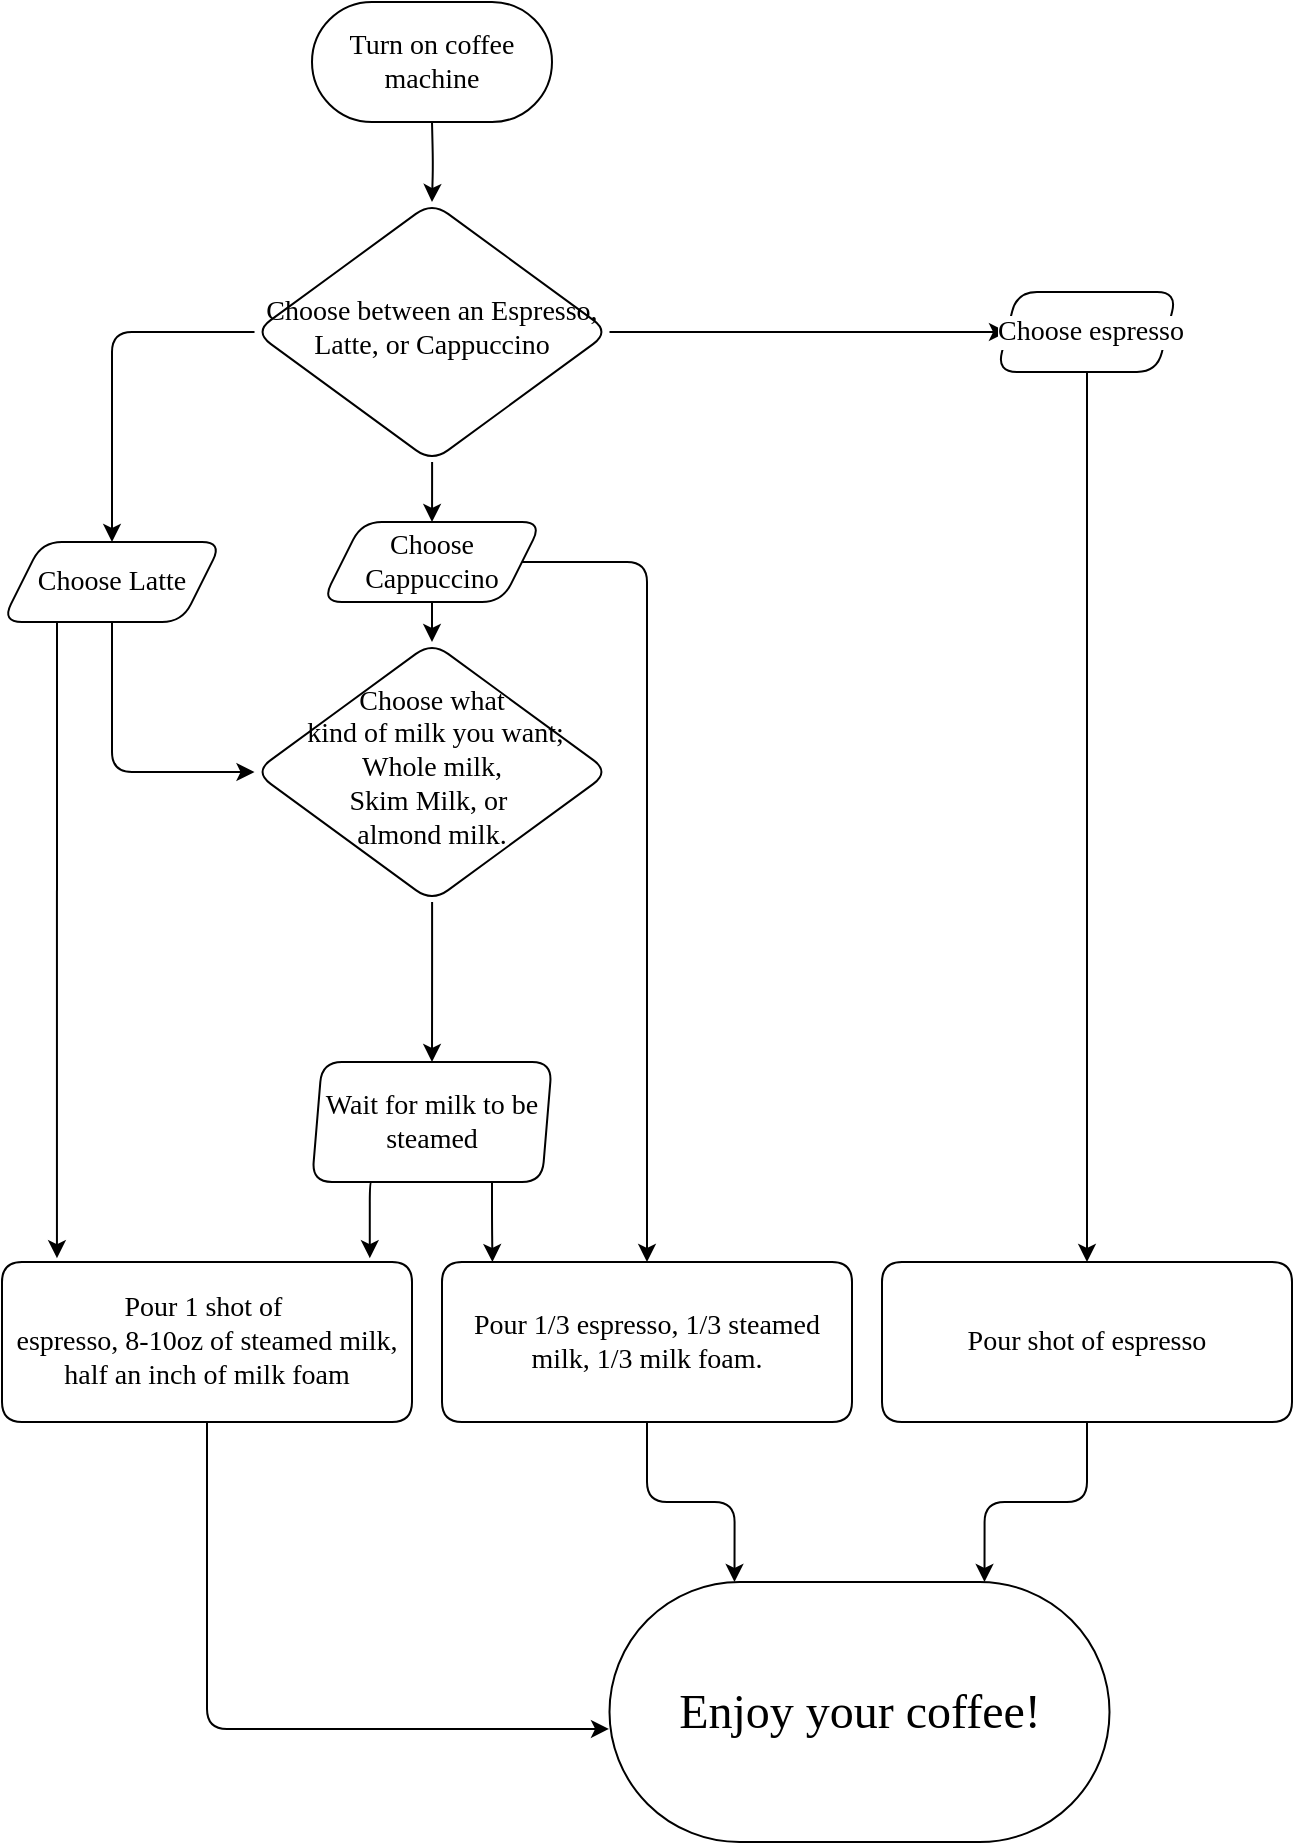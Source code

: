 <mxfile version="24.7.6">
  <diagram id="C5RBs43oDa-KdzZeNtuy" name="Page-1">
    <mxGraphModel dx="1687" dy="876" grid="1" gridSize="10" guides="1" tooltips="1" connect="1" arrows="1" fold="1" page="0" pageScale="1" pageWidth="827" pageHeight="1169" background="none" math="0" shadow="0">
      <root>
        <mxCell id="WIyWlLk6GJQsqaUBKTNV-0" />
        <mxCell id="WIyWlLk6GJQsqaUBKTNV-1" parent="WIyWlLk6GJQsqaUBKTNV-0" />
        <mxCell id="2MbHbxxGn7zVGhpDCjre-64" style="edgeStyle=orthogonalEdgeStyle;rounded=1;orthogonalLoop=1;jettySize=auto;html=1;exitX=0;exitY=0.5;exitDx=0;exitDy=0;entryX=0.5;entryY=0;entryDx=0;entryDy=0;textShadow=0;labelBorderColor=none;" edge="1" parent="WIyWlLk6GJQsqaUBKTNV-1" source="WIyWlLk6GJQsqaUBKTNV-6" target="2MbHbxxGn7zVGhpDCjre-24">
          <mxGeometry relative="1" as="geometry" />
        </mxCell>
        <mxCell id="2MbHbxxGn7zVGhpDCjre-71" value="" style="edgeStyle=orthogonalEdgeStyle;rounded=1;orthogonalLoop=1;jettySize=auto;html=1;textShadow=0;labelBorderColor=none;" edge="1" parent="WIyWlLk6GJQsqaUBKTNV-1" source="WIyWlLk6GJQsqaUBKTNV-6" target="2MbHbxxGn7zVGhpDCjre-30">
          <mxGeometry relative="1" as="geometry" />
        </mxCell>
        <mxCell id="WIyWlLk6GJQsqaUBKTNV-6" value="Choose between an Espresso, Latte, or Cappuccino" style="rhombus;whiteSpace=wrap;html=1;shadow=0;fontFamily=Times New Roman;fontSize=14;align=center;strokeWidth=1;spacing=6;spacingTop=-4;textShadow=0;labelBorderColor=none;rounded=1;" parent="WIyWlLk6GJQsqaUBKTNV-1" vertex="1">
          <mxGeometry x="306.25" y="210" width="177.5" height="130" as="geometry" />
        </mxCell>
        <mxCell id="2MbHbxxGn7zVGhpDCjre-1" value="" style="edgeStyle=orthogonalEdgeStyle;rounded=1;orthogonalLoop=1;jettySize=auto;html=1;entryX=0.5;entryY=0;entryDx=0;entryDy=0;fontFamily=Times New Roman;fontSize=14;textShadow=0;labelBorderColor=none;" edge="1" parent="WIyWlLk6GJQsqaUBKTNV-1" target="WIyWlLk6GJQsqaUBKTNV-6">
          <mxGeometry relative="1" as="geometry">
            <mxPoint x="395" y="170" as="sourcePoint" />
            <mxPoint x="395" y="200" as="targetPoint" />
          </mxGeometry>
        </mxCell>
        <mxCell id="2MbHbxxGn7zVGhpDCjre-23" value="" style="edgeStyle=orthogonalEdgeStyle;rounded=1;orthogonalLoop=1;jettySize=auto;html=1;fontFamily=Times New Roman;fontSize=14;textShadow=0;labelBorderColor=none;" edge="1" parent="WIyWlLk6GJQsqaUBKTNV-1" source="2MbHbxxGn7zVGhpDCjre-9" target="2MbHbxxGn7zVGhpDCjre-22">
          <mxGeometry relative="1" as="geometry" />
        </mxCell>
        <mxCell id="2MbHbxxGn7zVGhpDCjre-22" value="Wait for milk to be steamed" style="shape=parallelogram;perimeter=parallelogramPerimeter;whiteSpace=wrap;html=1;fixedSize=1;size=5;fontFamily=Times New Roman;fontSize=14;textShadow=0;labelBorderColor=none;rounded=1;" vertex="1" parent="WIyWlLk6GJQsqaUBKTNV-1">
          <mxGeometry x="335" y="640" width="120" height="60" as="geometry" />
        </mxCell>
        <mxCell id="2MbHbxxGn7zVGhpDCjre-61" style="edgeStyle=orthogonalEdgeStyle;rounded=1;orthogonalLoop=1;jettySize=auto;html=1;exitX=0.5;exitY=1;exitDx=0;exitDy=0;textShadow=0;labelBorderColor=none;" edge="1" parent="WIyWlLk6GJQsqaUBKTNV-1" source="2MbHbxxGn7zVGhpDCjre-27" target="2MbHbxxGn7zVGhpDCjre-47">
          <mxGeometry relative="1" as="geometry" />
        </mxCell>
        <mxCell id="2MbHbxxGn7zVGhpDCjre-27" value="" style="shape=parallelogram;perimeter=parallelogramPerimeter;whiteSpace=wrap;html=1;fixedSize=1;size=10;fontFamily=Times New Roman;fontSize=14;textShadow=0;labelBorderColor=none;rounded=1;" vertex="1" parent="WIyWlLk6GJQsqaUBKTNV-1">
          <mxGeometry x="677.5" y="255" width="90" height="40" as="geometry" />
        </mxCell>
        <mxCell id="2MbHbxxGn7zVGhpDCjre-28" value="" style="edgeStyle=orthogonalEdgeStyle;rounded=1;orthogonalLoop=1;jettySize=auto;html=1;fontFamily=Times New Roman;fontSize=14;textShadow=0;labelBorderColor=none;" edge="1" parent="WIyWlLk6GJQsqaUBKTNV-1" source="WIyWlLk6GJQsqaUBKTNV-6" target="2MbHbxxGn7zVGhpDCjre-27">
          <mxGeometry relative="1" as="geometry">
            <mxPoint x="484" y="275" as="sourcePoint" />
            <mxPoint x="620" y="275" as="targetPoint" />
          </mxGeometry>
        </mxCell>
        <mxCell id="2MbHbxxGn7zVGhpDCjre-29" value="Choose espresso" style="edgeLabel;align=center;verticalAlign=middle;resizable=0;points=[];fontFamily=Times New Roman;fontSize=14;textShadow=0;labelBorderColor=none;rounded=1;html=1;" vertex="1" connectable="0" parent="2MbHbxxGn7zVGhpDCjre-28">
          <mxGeometry x="-0.13" y="-4" relative="1" as="geometry">
            <mxPoint x="153" y="-4" as="offset" />
          </mxGeometry>
        </mxCell>
        <mxCell id="2MbHbxxGn7zVGhpDCjre-72" value="" style="edgeStyle=orthogonalEdgeStyle;rounded=1;orthogonalLoop=1;jettySize=auto;html=1;textShadow=0;labelBorderColor=none;" edge="1" parent="WIyWlLk6GJQsqaUBKTNV-1" source="2MbHbxxGn7zVGhpDCjre-30" target="2MbHbxxGn7zVGhpDCjre-9">
          <mxGeometry relative="1" as="geometry" />
        </mxCell>
        <mxCell id="2MbHbxxGn7zVGhpDCjre-73" style="edgeStyle=orthogonalEdgeStyle;rounded=1;orthogonalLoop=1;jettySize=auto;html=1;entryX=0.5;entryY=0;entryDx=0;entryDy=0;textShadow=0;labelBorderColor=none;" edge="1" parent="WIyWlLk6GJQsqaUBKTNV-1" source="2MbHbxxGn7zVGhpDCjre-30" target="2MbHbxxGn7zVGhpDCjre-38">
          <mxGeometry relative="1" as="geometry">
            <Array as="points">
              <mxPoint x="503" y="390" />
            </Array>
          </mxGeometry>
        </mxCell>
        <mxCell id="2MbHbxxGn7zVGhpDCjre-30" value="Choose Cappuccino" style="shape=parallelogram;perimeter=parallelogramPerimeter;whiteSpace=wrap;html=1;fixedSize=1;size=20;fontFamily=Times New Roman;fontSize=14;textShadow=0;labelBorderColor=none;rounded=1;" vertex="1" parent="WIyWlLk6GJQsqaUBKTNV-1">
          <mxGeometry x="340" y="370" width="110" height="40" as="geometry" />
        </mxCell>
        <mxCell id="2MbHbxxGn7zVGhpDCjre-54" value="" style="edgeStyle=orthogonalEdgeStyle;rounded=1;orthogonalLoop=1;jettySize=auto;html=1;entryX=0.25;entryY=0;entryDx=0;entryDy=0;fontFamily=Times New Roman;fontSize=14;textShadow=0;labelBorderColor=none;" edge="1" parent="WIyWlLk6GJQsqaUBKTNV-1" source="2MbHbxxGn7zVGhpDCjre-38" target="2MbHbxxGn7zVGhpDCjre-52">
          <mxGeometry relative="1" as="geometry" />
        </mxCell>
        <mxCell id="2MbHbxxGn7zVGhpDCjre-38" value="Pour 1/3 espresso, 1/3 steamed milk, 1/3 milk foam." style="shape=parallelogram;perimeter=parallelogramPerimeter;whiteSpace=wrap;html=1;fixedSize=1;size=-10;fontFamily=Times New Roman;fontSize=14;textShadow=0;labelBorderColor=none;rounded=1;" vertex="1" parent="WIyWlLk6GJQsqaUBKTNV-1">
          <mxGeometry x="400" y="740" width="205" height="80" as="geometry" />
        </mxCell>
        <mxCell id="2MbHbxxGn7zVGhpDCjre-42" value="&lt;div style=&quot;font-size: 14px;&quot;&gt;Pour 1 shot of&amp;nbsp;&lt;/div&gt;&lt;div style=&quot;font-size: 14px;&quot;&gt;espresso, 8-10oz of steamed milk, half an inch of milk foam&lt;/div&gt;" style="shape=parallelogram;perimeter=parallelogramPerimeter;whiteSpace=wrap;html=1;fixedSize=1;size=0;fontFamily=Times New Roman;fontSize=14;textShadow=0;labelBorderColor=none;rounded=1;" vertex="1" parent="WIyWlLk6GJQsqaUBKTNV-1">
          <mxGeometry x="180" y="740" width="205" height="80" as="geometry" />
        </mxCell>
        <mxCell id="2MbHbxxGn7zVGhpDCjre-56" style="edgeStyle=orthogonalEdgeStyle;rounded=1;orthogonalLoop=1;jettySize=auto;html=1;entryX=0.75;entryY=0;entryDx=0;entryDy=0;fontFamily=Times New Roman;fontSize=14;textShadow=0;labelBorderColor=none;" edge="1" parent="WIyWlLk6GJQsqaUBKTNV-1" source="2MbHbxxGn7zVGhpDCjre-47" target="2MbHbxxGn7zVGhpDCjre-52">
          <mxGeometry relative="1" as="geometry" />
        </mxCell>
        <mxCell id="2MbHbxxGn7zVGhpDCjre-47" value="Pour shot of espresso" style="shape=parallelogram;perimeter=parallelogramPerimeter;whiteSpace=wrap;html=1;fixedSize=1;size=-10;fontFamily=Times New Roman;fontSize=14;textShadow=0;labelBorderColor=none;rounded=1;" vertex="1" parent="WIyWlLk6GJQsqaUBKTNV-1">
          <mxGeometry x="620" y="740" width="205" height="80" as="geometry" />
        </mxCell>
        <mxCell id="2MbHbxxGn7zVGhpDCjre-50" value="Turn on coffee machine" style="rounded=1;whiteSpace=wrap;html=1;arcSize=50;fontFamily=Times New Roman;fontSize=14;textShadow=0;labelBorderColor=none;" vertex="1" parent="WIyWlLk6GJQsqaUBKTNV-1">
          <mxGeometry x="335" y="110" width="120" height="60" as="geometry" />
        </mxCell>
        <mxCell id="2MbHbxxGn7zVGhpDCjre-52" value="Enjoy your coffee!" style="rounded=1;html=1;arcSize=50;glass=0;fontSize=24;fontFamily=Times New Roman;whiteSpace=wrap;textShadow=0;labelBorderColor=none;" vertex="1" parent="WIyWlLk6GJQsqaUBKTNV-1">
          <mxGeometry x="483.75" y="900" width="250" height="130" as="geometry" />
        </mxCell>
        <mxCell id="2MbHbxxGn7zVGhpDCjre-53" style="edgeStyle=orthogonalEdgeStyle;rounded=1;orthogonalLoop=1;jettySize=auto;html=1;entryX=-0.001;entryY=0.565;entryDx=0;entryDy=0;entryPerimeter=0;fontFamily=Times New Roman;fontSize=14;textShadow=0;labelBorderColor=none;" edge="1" parent="WIyWlLk6GJQsqaUBKTNV-1" source="2MbHbxxGn7zVGhpDCjre-42" target="2MbHbxxGn7zVGhpDCjre-52">
          <mxGeometry relative="1" as="geometry">
            <Array as="points">
              <mxPoint x="283" y="973" />
            </Array>
          </mxGeometry>
        </mxCell>
        <mxCell id="2MbHbxxGn7zVGhpDCjre-65" style="edgeStyle=orthogonalEdgeStyle;rounded=1;orthogonalLoop=1;jettySize=auto;html=1;exitX=0.5;exitY=1;exitDx=0;exitDy=0;entryX=0;entryY=0.5;entryDx=0;entryDy=0;textShadow=0;labelBorderColor=none;" edge="1" parent="WIyWlLk6GJQsqaUBKTNV-1" source="2MbHbxxGn7zVGhpDCjre-24" target="2MbHbxxGn7zVGhpDCjre-9">
          <mxGeometry relative="1" as="geometry" />
        </mxCell>
        <mxCell id="2MbHbxxGn7zVGhpDCjre-24" value="Choose Latte" style="shape=parallelogram;perimeter=parallelogramPerimeter;whiteSpace=wrap;html=1;fixedSize=1;size=20;fontFamily=Times New Roman;fontSize=14;textShadow=0;labelBorderColor=none;rounded=1;" vertex="1" parent="WIyWlLk6GJQsqaUBKTNV-1">
          <mxGeometry x="180" y="380" width="110" height="40" as="geometry" />
        </mxCell>
        <mxCell id="2MbHbxxGn7zVGhpDCjre-74" style="edgeStyle=orthogonalEdgeStyle;rounded=1;orthogonalLoop=1;jettySize=auto;html=1;exitX=0.25;exitY=1;exitDx=0;exitDy=0;entryX=0.897;entryY=-0.024;entryDx=0;entryDy=0;entryPerimeter=0;textShadow=0;labelBorderColor=none;" edge="1" parent="WIyWlLk6GJQsqaUBKTNV-1" source="2MbHbxxGn7zVGhpDCjre-22" target="2MbHbxxGn7zVGhpDCjre-42">
          <mxGeometry relative="1" as="geometry" />
        </mxCell>
        <mxCell id="2MbHbxxGn7zVGhpDCjre-76" style="edgeStyle=orthogonalEdgeStyle;rounded=1;orthogonalLoop=1;jettySize=auto;html=1;exitX=0.75;exitY=1;exitDx=0;exitDy=0;entryX=0.123;entryY=0;entryDx=0;entryDy=0;entryPerimeter=0;textShadow=0;labelBorderColor=none;" edge="1" parent="WIyWlLk6GJQsqaUBKTNV-1" source="2MbHbxxGn7zVGhpDCjre-22" target="2MbHbxxGn7zVGhpDCjre-38">
          <mxGeometry relative="1" as="geometry" />
        </mxCell>
        <mxCell id="2MbHbxxGn7zVGhpDCjre-77" style="edgeStyle=orthogonalEdgeStyle;rounded=1;orthogonalLoop=1;jettySize=auto;html=1;exitX=0.25;exitY=1;exitDx=0;exitDy=0;entryX=0.134;entryY=-0.024;entryDx=0;entryDy=0;entryPerimeter=0;textShadow=0;labelBorderColor=none;" edge="1" parent="WIyWlLk6GJQsqaUBKTNV-1" source="2MbHbxxGn7zVGhpDCjre-24" target="2MbHbxxGn7zVGhpDCjre-42">
          <mxGeometry relative="1" as="geometry" />
        </mxCell>
        <mxCell id="2MbHbxxGn7zVGhpDCjre-9" value="&lt;div style=&quot;font-size: 14px;&quot;&gt;Choose what&lt;/div&gt;&lt;div style=&quot;font-size: 14px;&quot;&gt;&amp;nbsp;kind of milk you want;&lt;/div&gt;&lt;div style=&quot;font-size: 14px;&quot;&gt;&amp;nbsp;Whole milk,&amp;nbsp;&lt;/div&gt;&lt;div align=&quot;center&quot; style=&quot;font-size: 14px;&quot;&gt;Skim Milk, or&amp;nbsp;&lt;/div&gt;&lt;div style=&quot;font-size: 14px;&quot;&gt;almond milk.&lt;br style=&quot;font-size: 14px;&quot;&gt;&lt;/div&gt;" style="rhombus;whiteSpace=wrap;html=1;shadow=0;fontFamily=Times New Roman;fontSize=14;align=center;strokeWidth=1;spacing=6;spacingTop=-4;textShadow=0;labelBorderColor=none;rounded=1;" vertex="1" parent="WIyWlLk6GJQsqaUBKTNV-1">
          <mxGeometry x="306.25" y="430" width="177.5" height="130" as="geometry" />
        </mxCell>
      </root>
    </mxGraphModel>
  </diagram>
</mxfile>
